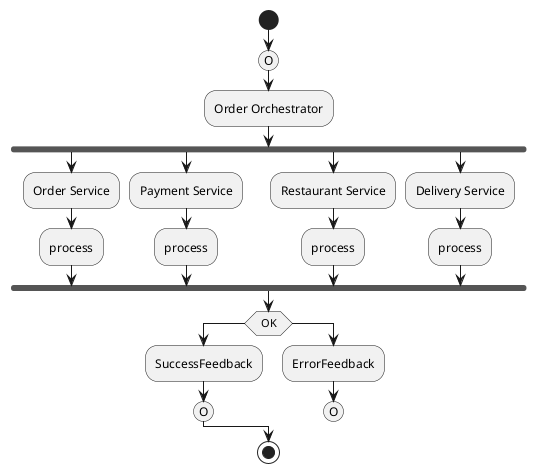 @startuml
start
(O)
:Order Orchestrator;

fork
    :Order Service;
	:process;
fork again
	:Payment Service;
	:process;
fork again
	:Restaurant Service;
	:process;
fork again
	:Delivery Service;
	:process;
end fork
if (OK) then
   :SuccessFeedback;
   (O)
else
   :ErrorFeedback;
   (O)
   detach
endif
stop

@enduml